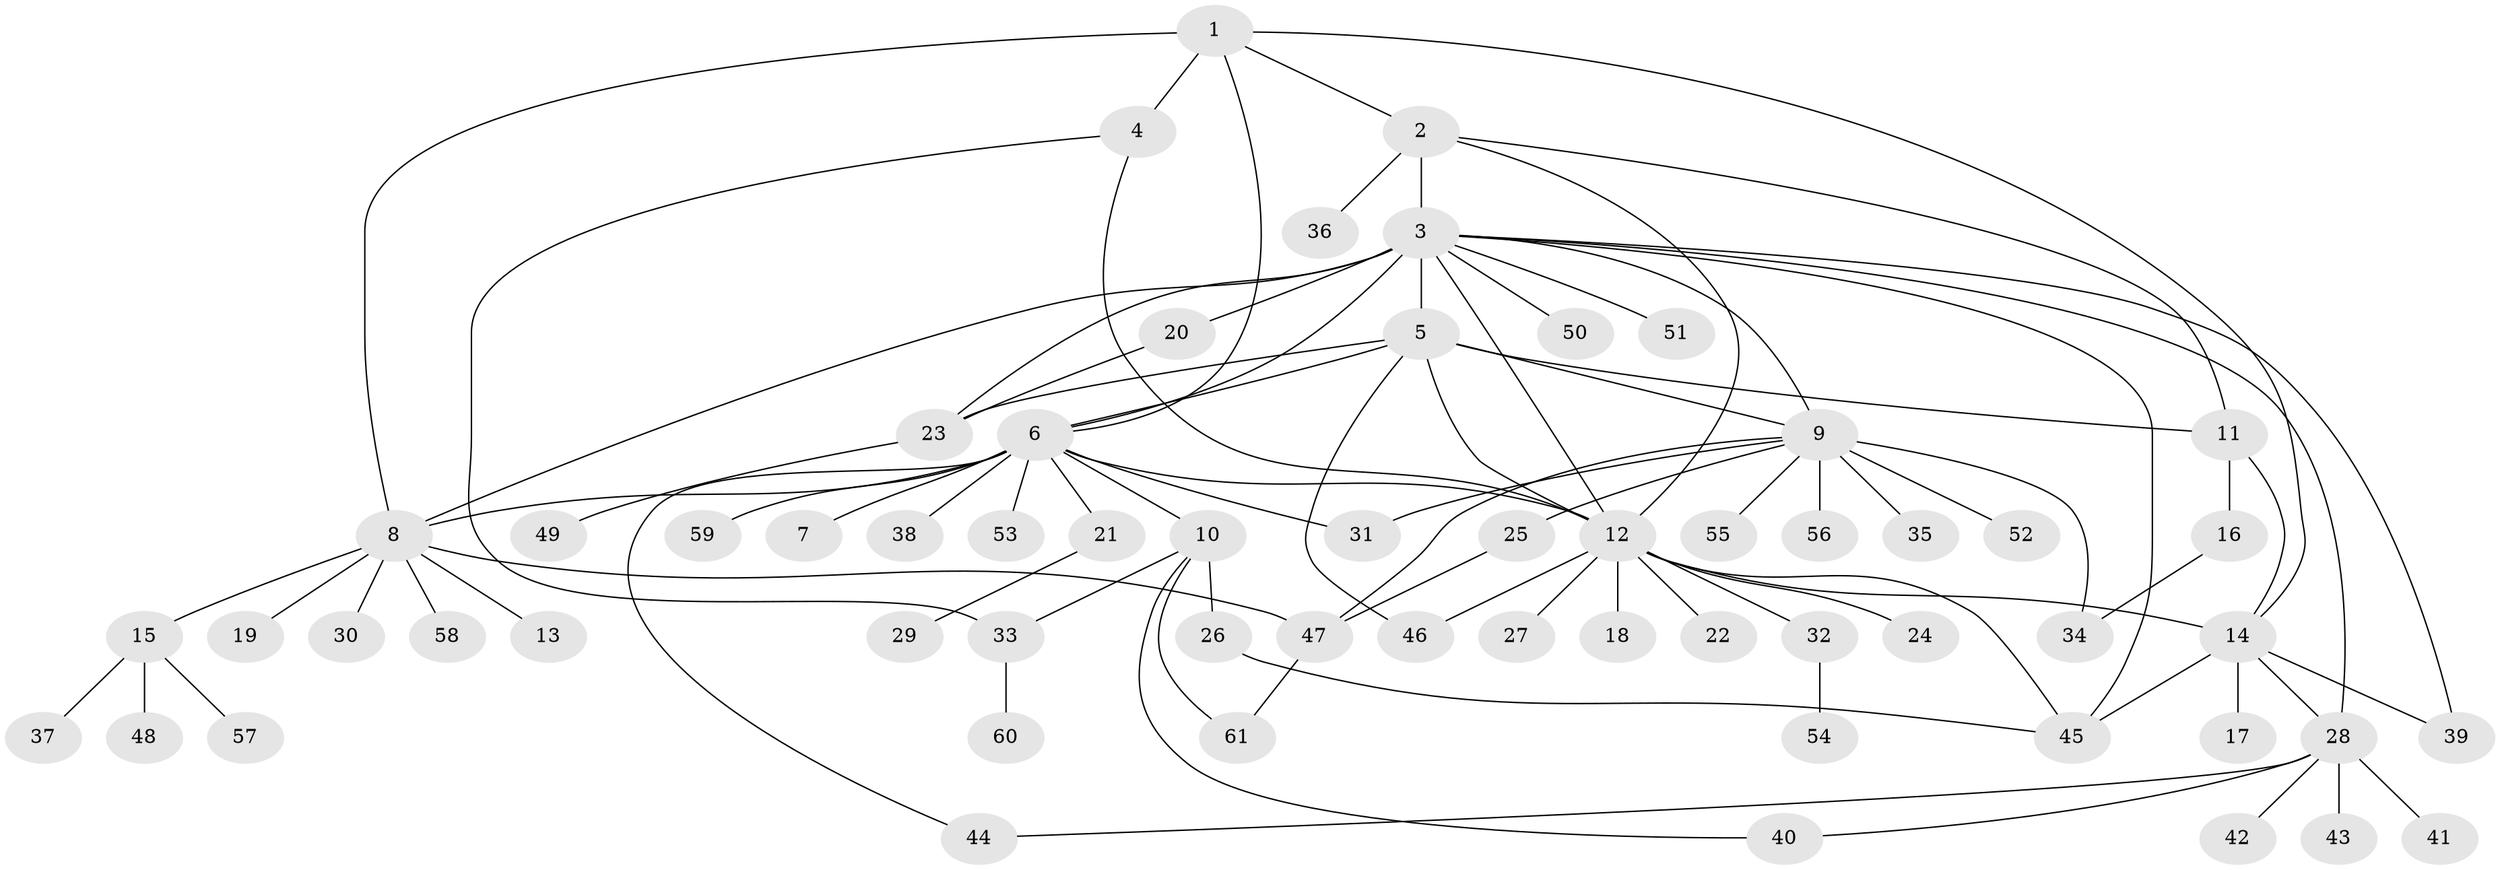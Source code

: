 // original degree distribution, {7: 0.00819672131147541, 6: 0.01639344262295082, 37: 0.00819672131147541, 3: 0.06557377049180328, 1: 0.6311475409836066, 14: 0.01639344262295082, 10: 0.00819672131147541, 11: 0.00819672131147541, 9: 0.00819672131147541, 12: 0.00819672131147541, 5: 0.02459016393442623, 2: 0.1721311475409836, 8: 0.00819672131147541, 4: 0.01639344262295082}
// Generated by graph-tools (version 1.1) at 2025/50/03/04/25 22:50:36]
// undirected, 61 vertices, 88 edges
graph export_dot {
  node [color=gray90,style=filled];
  1;
  2;
  3;
  4;
  5;
  6;
  7;
  8;
  9;
  10;
  11;
  12;
  13;
  14;
  15;
  16;
  17;
  18;
  19;
  20;
  21;
  22;
  23;
  24;
  25;
  26;
  27;
  28;
  29;
  30;
  31;
  32;
  33;
  34;
  35;
  36;
  37;
  38;
  39;
  40;
  41;
  42;
  43;
  44;
  45;
  46;
  47;
  48;
  49;
  50;
  51;
  52;
  53;
  54;
  55;
  56;
  57;
  58;
  59;
  60;
  61;
  1 -- 2 [weight=1.0];
  1 -- 4 [weight=2.0];
  1 -- 6 [weight=1.0];
  1 -- 8 [weight=1.0];
  1 -- 14 [weight=1.0];
  2 -- 3 [weight=1.0];
  2 -- 11 [weight=1.0];
  2 -- 12 [weight=1.0];
  2 -- 36 [weight=1.0];
  3 -- 5 [weight=23.0];
  3 -- 6 [weight=1.0];
  3 -- 8 [weight=1.0];
  3 -- 9 [weight=1.0];
  3 -- 12 [weight=1.0];
  3 -- 20 [weight=1.0];
  3 -- 23 [weight=1.0];
  3 -- 28 [weight=1.0];
  3 -- 39 [weight=1.0];
  3 -- 45 [weight=1.0];
  3 -- 50 [weight=1.0];
  3 -- 51 [weight=1.0];
  4 -- 12 [weight=1.0];
  4 -- 33 [weight=1.0];
  5 -- 6 [weight=1.0];
  5 -- 9 [weight=1.0];
  5 -- 11 [weight=1.0];
  5 -- 12 [weight=1.0];
  5 -- 23 [weight=1.0];
  5 -- 46 [weight=1.0];
  6 -- 7 [weight=1.0];
  6 -- 8 [weight=1.0];
  6 -- 10 [weight=1.0];
  6 -- 12 [weight=1.0];
  6 -- 21 [weight=1.0];
  6 -- 31 [weight=1.0];
  6 -- 38 [weight=1.0];
  6 -- 44 [weight=1.0];
  6 -- 53 [weight=1.0];
  6 -- 59 [weight=1.0];
  8 -- 13 [weight=1.0];
  8 -- 15 [weight=1.0];
  8 -- 19 [weight=1.0];
  8 -- 30 [weight=1.0];
  8 -- 47 [weight=1.0];
  8 -- 58 [weight=1.0];
  9 -- 25 [weight=1.0];
  9 -- 31 [weight=1.0];
  9 -- 34 [weight=1.0];
  9 -- 35 [weight=1.0];
  9 -- 47 [weight=1.0];
  9 -- 52 [weight=1.0];
  9 -- 55 [weight=1.0];
  9 -- 56 [weight=1.0];
  10 -- 26 [weight=1.0];
  10 -- 33 [weight=1.0];
  10 -- 40 [weight=1.0];
  10 -- 61 [weight=1.0];
  11 -- 14 [weight=1.0];
  11 -- 16 [weight=5.0];
  12 -- 14 [weight=1.0];
  12 -- 18 [weight=1.0];
  12 -- 22 [weight=1.0];
  12 -- 24 [weight=1.0];
  12 -- 27 [weight=1.0];
  12 -- 32 [weight=1.0];
  12 -- 45 [weight=1.0];
  12 -- 46 [weight=1.0];
  14 -- 17 [weight=5.0];
  14 -- 28 [weight=1.0];
  14 -- 39 [weight=1.0];
  14 -- 45 [weight=1.0];
  15 -- 37 [weight=1.0];
  15 -- 48 [weight=1.0];
  15 -- 57 [weight=1.0];
  16 -- 34 [weight=1.0];
  20 -- 23 [weight=1.0];
  21 -- 29 [weight=1.0];
  23 -- 49 [weight=1.0];
  25 -- 47 [weight=1.0];
  26 -- 45 [weight=1.0];
  28 -- 40 [weight=1.0];
  28 -- 41 [weight=1.0];
  28 -- 42 [weight=1.0];
  28 -- 43 [weight=1.0];
  28 -- 44 [weight=1.0];
  32 -- 54 [weight=1.0];
  33 -- 60 [weight=1.0];
  47 -- 61 [weight=1.0];
}
